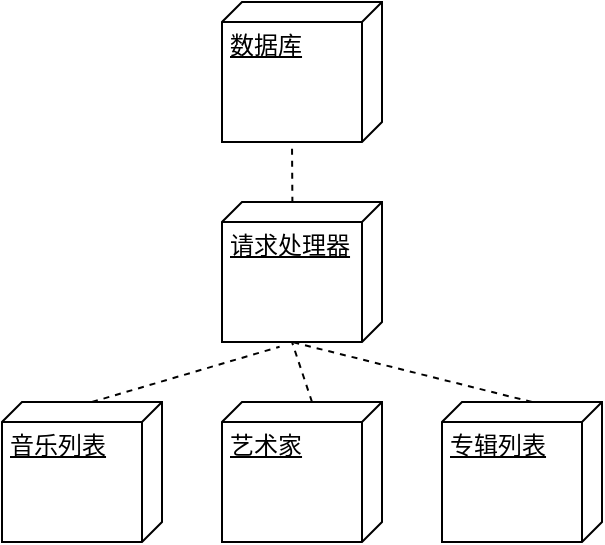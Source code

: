 <mxfile version="14.1.8" type="github">
  <diagram id="4IKgftMM5CkpKtV7tetH" name="Page-1">
    <mxGraphModel dx="612" dy="523" grid="1" gridSize="10" guides="1" tooltips="1" connect="1" arrows="1" fold="1" page="1" pageScale="1" pageWidth="827" pageHeight="1169" math="0" shadow="0">
      <root>
        <mxCell id="0" />
        <mxCell id="1" parent="0" />
        <mxCell id="InsGhwm5IBnsXCr6d3m6-37" value="数据库" style="verticalAlign=top;align=left;spacingTop=8;spacingLeft=2;spacingRight=12;shape=cube;size=10;direction=south;fontStyle=4;html=1;" vertex="1" parent="1">
          <mxGeometry x="220" y="360" width="80" height="70" as="geometry" />
        </mxCell>
        <mxCell id="InsGhwm5IBnsXCr6d3m6-38" value="请求处理器" style="verticalAlign=top;align=left;spacingTop=8;spacingLeft=2;spacingRight=12;shape=cube;size=10;direction=south;fontStyle=4;html=1;" vertex="1" parent="1">
          <mxGeometry x="220" y="460" width="80" height="70" as="geometry" />
        </mxCell>
        <mxCell id="InsGhwm5IBnsXCr6d3m6-40" value="音乐列表" style="verticalAlign=top;align=left;spacingTop=8;spacingLeft=2;spacingRight=12;shape=cube;size=10;direction=south;fontStyle=4;html=1;" vertex="1" parent="1">
          <mxGeometry x="110" y="560" width="80" height="70" as="geometry" />
        </mxCell>
        <mxCell id="InsGhwm5IBnsXCr6d3m6-41" value="艺术家" style="verticalAlign=top;align=left;spacingTop=8;spacingLeft=2;spacingRight=12;shape=cube;size=10;direction=south;fontStyle=4;html=1;" vertex="1" parent="1">
          <mxGeometry x="220" y="560" width="80" height="70" as="geometry" />
        </mxCell>
        <mxCell id="InsGhwm5IBnsXCr6d3m6-42" value="专辑列表" style="verticalAlign=top;align=left;spacingTop=8;spacingLeft=2;spacingRight=12;shape=cube;size=10;direction=south;fontStyle=4;html=1;" vertex="1" parent="1">
          <mxGeometry x="330" y="560" width="80" height="70" as="geometry" />
        </mxCell>
        <mxCell id="InsGhwm5IBnsXCr6d3m6-47" value="" style="endArrow=none;dashed=1;html=1;entryX=1.034;entryY=0.64;entryDx=0;entryDy=0;entryPerimeter=0;exitX=0;exitY=0;exitDx=0;exitDy=35;exitPerimeter=0;" edge="1" parent="1" source="InsGhwm5IBnsXCr6d3m6-40" target="InsGhwm5IBnsXCr6d3m6-38">
          <mxGeometry width="50" height="50" relative="1" as="geometry">
            <mxPoint x="150" y="550" as="sourcePoint" />
            <mxPoint x="200" y="500" as="targetPoint" />
          </mxGeometry>
        </mxCell>
        <mxCell id="InsGhwm5IBnsXCr6d3m6-48" value="" style="endArrow=none;dashed=1;html=1;entryX=0;entryY=0;entryDx=70;entryDy=45;entryPerimeter=0;exitX=0.006;exitY=0.56;exitDx=0;exitDy=0;exitPerimeter=0;" edge="1" parent="1" source="InsGhwm5IBnsXCr6d3m6-38" target="InsGhwm5IBnsXCr6d3m6-37">
          <mxGeometry width="50" height="50" relative="1" as="geometry">
            <mxPoint x="240" y="470" as="sourcePoint" />
            <mxPoint x="290" y="420" as="targetPoint" />
          </mxGeometry>
        </mxCell>
        <mxCell id="InsGhwm5IBnsXCr6d3m6-49" value="" style="endArrow=none;dashed=1;html=1;entryX=0;entryY=0;entryDx=70;entryDy=45;entryPerimeter=0;exitX=0;exitY=0;exitDx=0;exitDy=35;exitPerimeter=0;" edge="1" parent="1" source="InsGhwm5IBnsXCr6d3m6-41" target="InsGhwm5IBnsXCr6d3m6-38">
          <mxGeometry width="50" height="50" relative="1" as="geometry">
            <mxPoint x="160" y="560" as="sourcePoint" />
            <mxPoint x="258.8" y="542.38" as="targetPoint" />
          </mxGeometry>
        </mxCell>
        <mxCell id="InsGhwm5IBnsXCr6d3m6-50" value="" style="endArrow=none;dashed=1;html=1;entryX=0;entryY=0;entryDx=70;entryDy=45;entryPerimeter=0;exitX=0;exitY=0;exitDx=0;exitDy=35;exitPerimeter=0;" edge="1" parent="1" source="InsGhwm5IBnsXCr6d3m6-42" target="InsGhwm5IBnsXCr6d3m6-38">
          <mxGeometry width="50" height="50" relative="1" as="geometry">
            <mxPoint x="275" y="570" as="sourcePoint" />
            <mxPoint x="265" y="540" as="targetPoint" />
          </mxGeometry>
        </mxCell>
      </root>
    </mxGraphModel>
  </diagram>
</mxfile>
